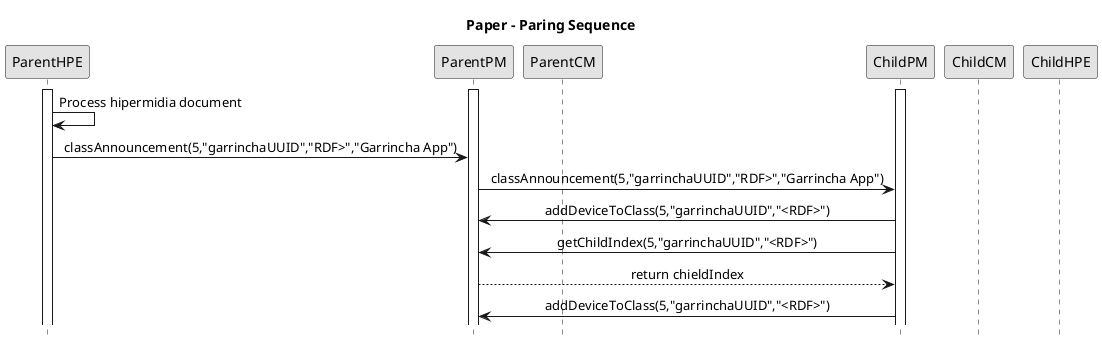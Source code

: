 '====================Begining PLANTUML params====================
@startuml
hide footbox
skinparam monochrome true
skinparam sequenceMessageAlign center

participant ParentHPE
participant ParentPM
participant ParentCM
participant ChildPM
participant ChildCM
participant ChildHPE

'====================Paper - Paring and handling classes variables Sequence====================
title Paper - Paring Sequence
activate ParentHPE
activate ParentPM
activate ChildPM
ParentHPE->ParentHPE: Process hipermidia document
ParentHPE->ParentPM: classAnnouncement(5,"garrinchaUUID","RDF>","Garrincha App")
ParentPM->ChildPM: classAnnouncement(5,"garrinchaUUID","RDF>","Garrincha App")
ChildPM->ParentPM: addDeviceToClass(5,"garrinchaUUID","<RDF>")
ChildPM->ParentPM: getChildIndex(5,"garrinchaUUID","<RDF>")
ParentPM-->ChildPM: return chieldIndex
ChildPM->ParentPM: addDeviceToClass(5,"garrinchaUUID","<RDF>")

'====================Paper - Handling classes variables Sequence====================
'title Paper - Handling classes variables Sequence
'HPE->PPM: setClassVariableValue("class(5).device(1).var1","value")
'PPM->CPM: setClassVariableValue("class(5).device(1).var1","value")
'CPM->HPE2: setClassVariableValue("class(5).device(1).var1","value")
'HPE->+PPM: getClassVariableValue("class(5).device(1).var2","value")
'PPM->+HPE2: getClassVariableValue("class(5).device(1).var2","value")
'HPE2->-PPM: return("value")
'PPM->-HPE: return("value")

'====================Paper - Control Events of media object in active Sequence====================
'title Paper - Control Events of media object in active Sequence
'HPE->PCM: prepare({("height","10%"), ("top","30%")}, {("evt1","selection of a media","selection"), ("evt2","presentation of a media","presentation")},"file://video.mp4","m1")
'HPE->PCM: addEvent(("evt3","atribution of a segment of a media","atribution"),"m1")
'HPE->PCM: removeEvent(("evt1","m1")
'HPE>PCM: postAction("start","evt1","m1")
'PCM->HPE: notifyEventTransition(""","begins","m1")

'====================Paper - Control Propertys of media object in active Sequence====================
'title Paper - Control Propertys of media object in active Sequence
'HPE->PCM: setPropertyValue(("height","50%", 0,"m1")
'HPE->PCM: requestPropertyValue("top","m1")
'PCM->HPE: reportPropertyValue("top","30%","m1")
'
'====================Propose - Paring Sequence====================
'title Propose - Paring Sequence
'PPM->CPM: classAnnouncement(5,"garrinchaUUID","<RDF>","Garrincha App")
'CPM->PPM: addDeviceToClass(5,"garrinchaUUID","<RDF>")
'CPM->PPM: setChildIndex(5,"garrinchaUUID","<RDF>")

'====================Propose - Set Variable Sequence====================
'title Propose - Set Variable Sequence
'PPM->HPE: setClassVariableValue("class(5).device(1).var1","value")
'PPM->HPE: requestClassVariableValue("class(5).device(1).var2","value")
'HPE->PPM: notifyClassVariableValue("class(5).device(1).var2","value")

'====================Propose - Control Events of media object in active Sequence====================
'title Propose - Control Events of media object in active Sequence
'HPE/PCM->PCM/CCM: prepare("m1","file://video.mp4", {("height","10%"), ("top","30%")}, {("evt1","selection of a segment of a media","selection"), ("evt2","presentation of a segment of a media","presentation")})
'HPE/PCM->PCM/CCM: addEvent("m1", ("evt3","atribution of a segment of a media","atribution"))
'HPE/PCM->PCM/CCM: removeEvent(("m1","evt1")
'HPE/PCM->PCM/CCM: postAction("m1","evt1","start")
'PCM/CCM->HPE/PCM: notifyEventTransition("m1" ,"evt1","begins")

'====================Propose - Control Propertys of media object in active Sequence====================
'title Propose - Control Propertys of media object in active Sequence
'HPE/PCM->PCM/CCM: setPropertyValue(("m1" ,"height","50%", 0)
'HPE/PCM->PCM/CCM: requestPropertyValue("top","m1")
'PCM/CCM->HPE/PCM: notifyPropertyValue("top","30%","m1")


'====================Ending PLANTUML params====================
@enduml